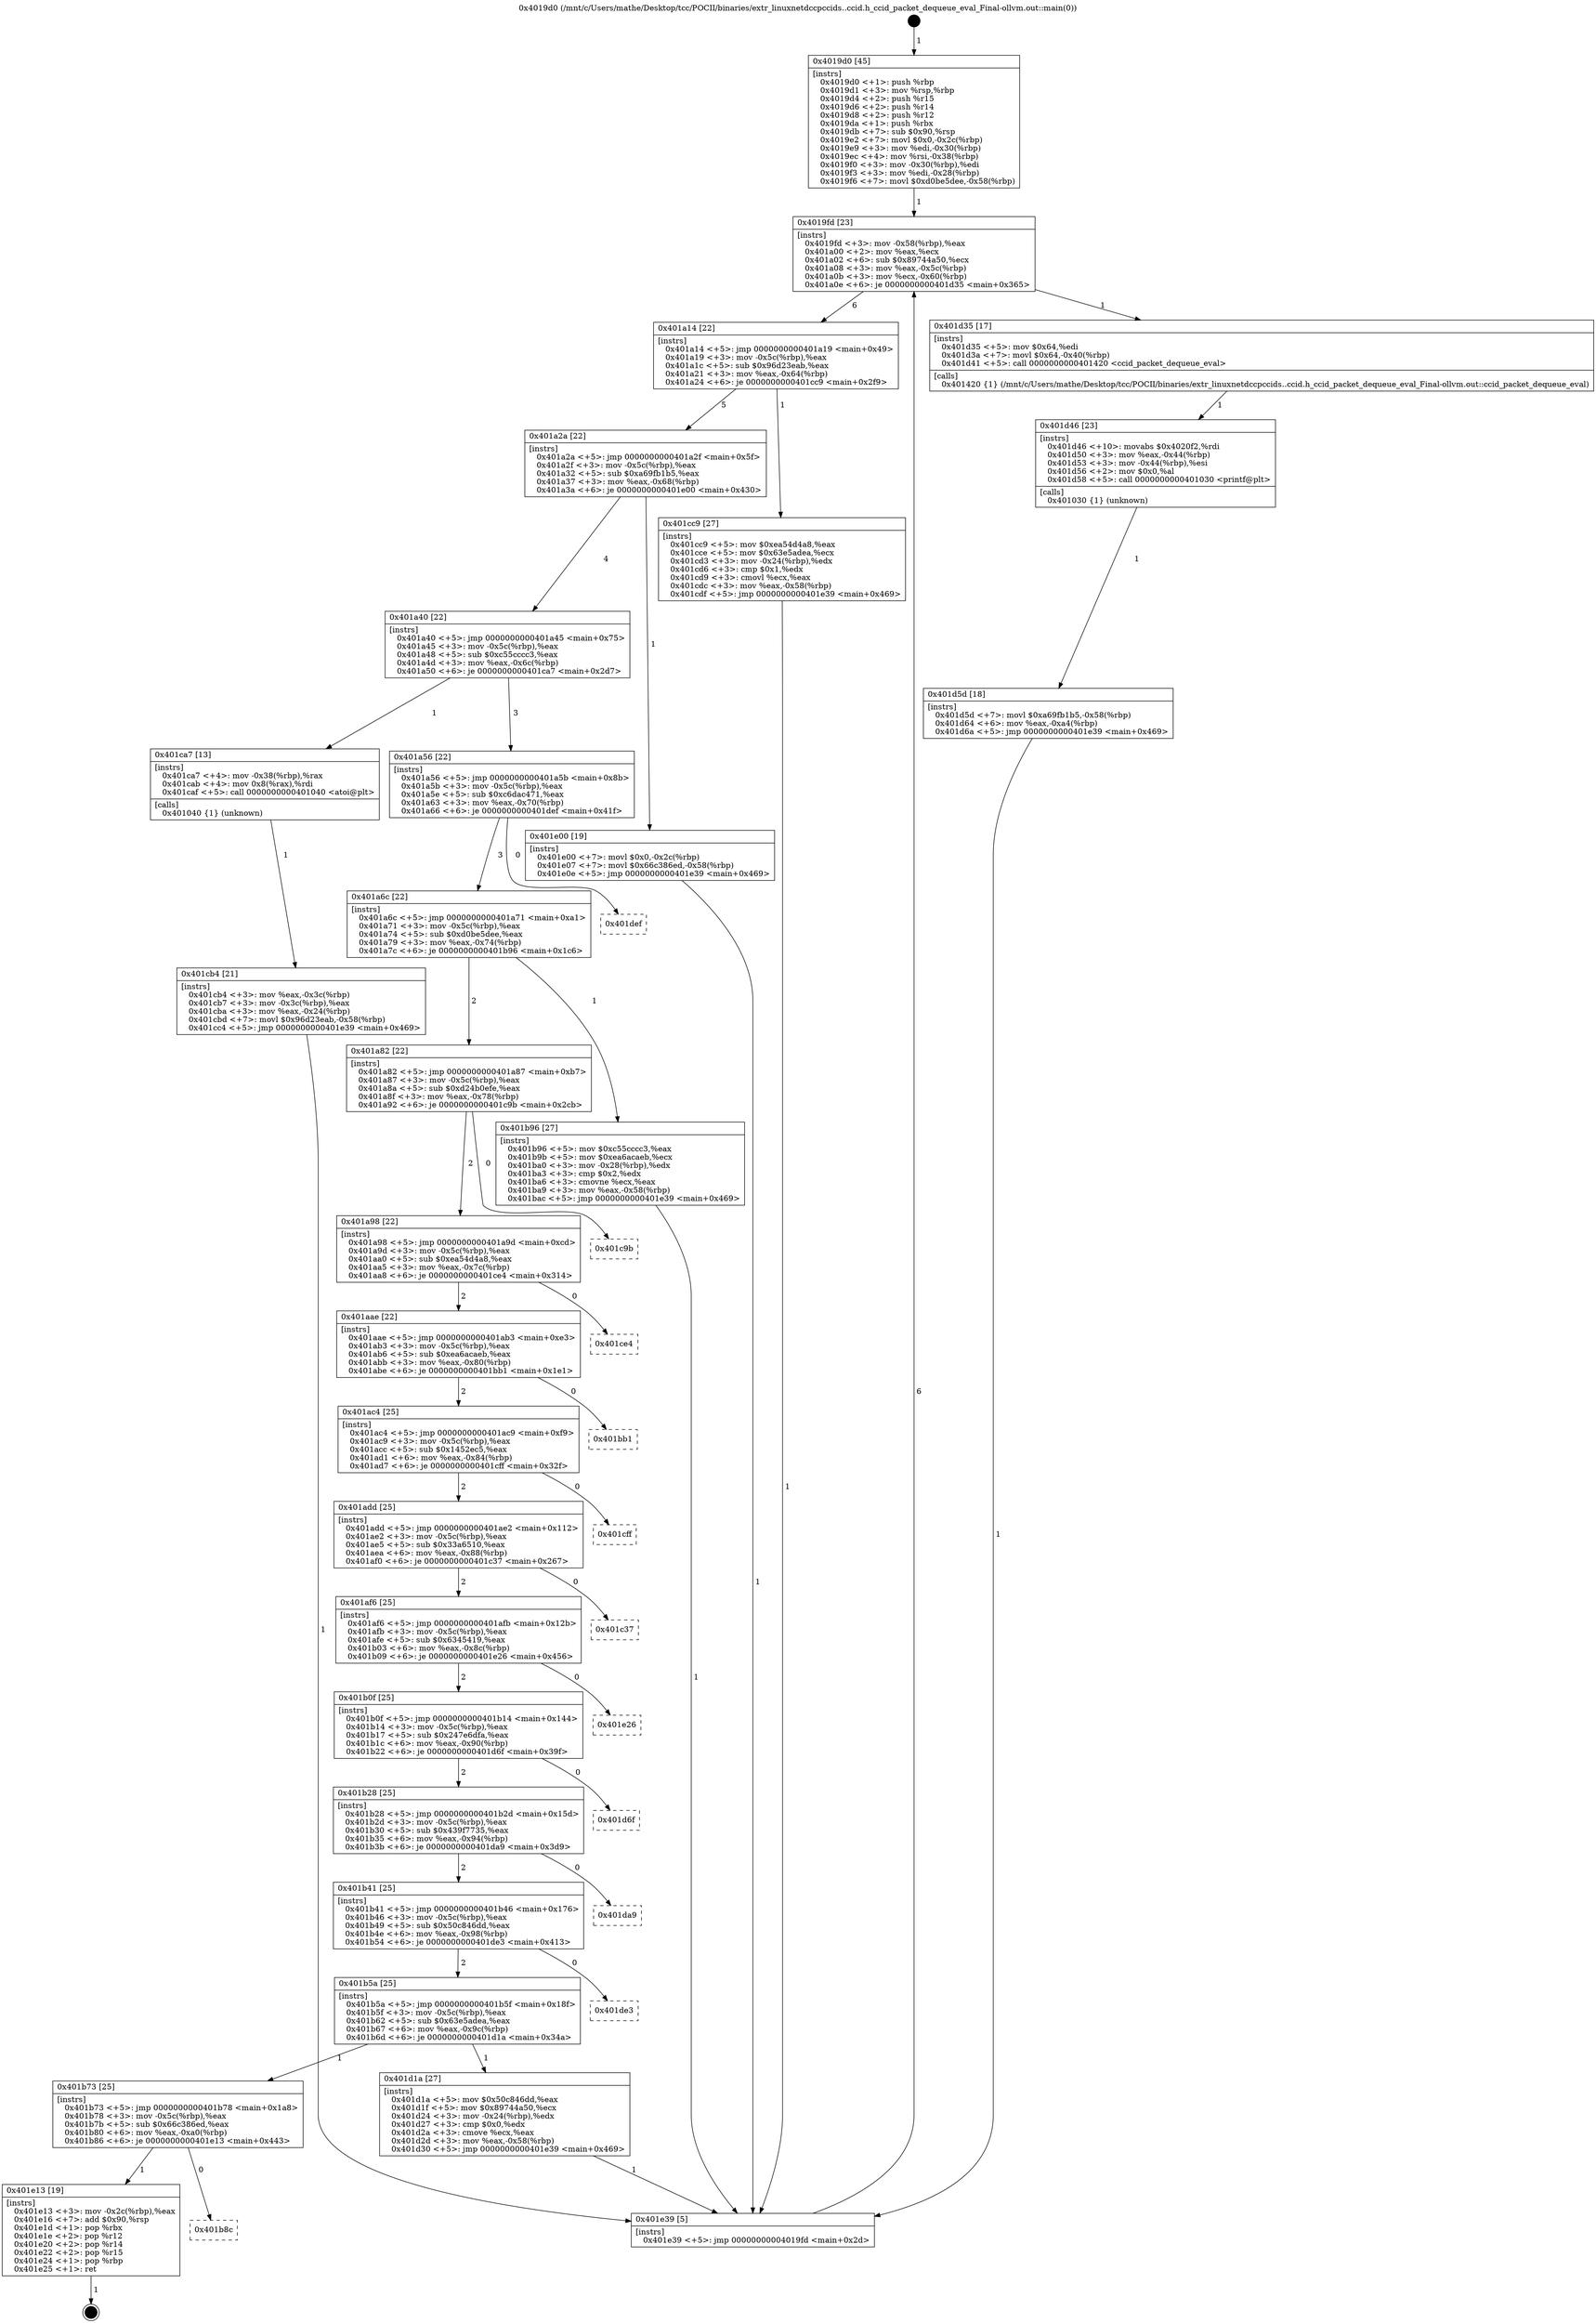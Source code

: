 digraph "0x4019d0" {
  label = "0x4019d0 (/mnt/c/Users/mathe/Desktop/tcc/POCII/binaries/extr_linuxnetdccpccids..ccid.h_ccid_packet_dequeue_eval_Final-ollvm.out::main(0))"
  labelloc = "t"
  node[shape=record]

  Entry [label="",width=0.3,height=0.3,shape=circle,fillcolor=black,style=filled]
  "0x4019fd" [label="{
     0x4019fd [23]\l
     | [instrs]\l
     &nbsp;&nbsp;0x4019fd \<+3\>: mov -0x58(%rbp),%eax\l
     &nbsp;&nbsp;0x401a00 \<+2\>: mov %eax,%ecx\l
     &nbsp;&nbsp;0x401a02 \<+6\>: sub $0x89744a50,%ecx\l
     &nbsp;&nbsp;0x401a08 \<+3\>: mov %eax,-0x5c(%rbp)\l
     &nbsp;&nbsp;0x401a0b \<+3\>: mov %ecx,-0x60(%rbp)\l
     &nbsp;&nbsp;0x401a0e \<+6\>: je 0000000000401d35 \<main+0x365\>\l
  }"]
  "0x401d35" [label="{
     0x401d35 [17]\l
     | [instrs]\l
     &nbsp;&nbsp;0x401d35 \<+5\>: mov $0x64,%edi\l
     &nbsp;&nbsp;0x401d3a \<+7\>: movl $0x64,-0x40(%rbp)\l
     &nbsp;&nbsp;0x401d41 \<+5\>: call 0000000000401420 \<ccid_packet_dequeue_eval\>\l
     | [calls]\l
     &nbsp;&nbsp;0x401420 \{1\} (/mnt/c/Users/mathe/Desktop/tcc/POCII/binaries/extr_linuxnetdccpccids..ccid.h_ccid_packet_dequeue_eval_Final-ollvm.out::ccid_packet_dequeue_eval)\l
  }"]
  "0x401a14" [label="{
     0x401a14 [22]\l
     | [instrs]\l
     &nbsp;&nbsp;0x401a14 \<+5\>: jmp 0000000000401a19 \<main+0x49\>\l
     &nbsp;&nbsp;0x401a19 \<+3\>: mov -0x5c(%rbp),%eax\l
     &nbsp;&nbsp;0x401a1c \<+5\>: sub $0x96d23eab,%eax\l
     &nbsp;&nbsp;0x401a21 \<+3\>: mov %eax,-0x64(%rbp)\l
     &nbsp;&nbsp;0x401a24 \<+6\>: je 0000000000401cc9 \<main+0x2f9\>\l
  }"]
  Exit [label="",width=0.3,height=0.3,shape=circle,fillcolor=black,style=filled,peripheries=2]
  "0x401cc9" [label="{
     0x401cc9 [27]\l
     | [instrs]\l
     &nbsp;&nbsp;0x401cc9 \<+5\>: mov $0xea54d4a8,%eax\l
     &nbsp;&nbsp;0x401cce \<+5\>: mov $0x63e5adea,%ecx\l
     &nbsp;&nbsp;0x401cd3 \<+3\>: mov -0x24(%rbp),%edx\l
     &nbsp;&nbsp;0x401cd6 \<+3\>: cmp $0x1,%edx\l
     &nbsp;&nbsp;0x401cd9 \<+3\>: cmovl %ecx,%eax\l
     &nbsp;&nbsp;0x401cdc \<+3\>: mov %eax,-0x58(%rbp)\l
     &nbsp;&nbsp;0x401cdf \<+5\>: jmp 0000000000401e39 \<main+0x469\>\l
  }"]
  "0x401a2a" [label="{
     0x401a2a [22]\l
     | [instrs]\l
     &nbsp;&nbsp;0x401a2a \<+5\>: jmp 0000000000401a2f \<main+0x5f\>\l
     &nbsp;&nbsp;0x401a2f \<+3\>: mov -0x5c(%rbp),%eax\l
     &nbsp;&nbsp;0x401a32 \<+5\>: sub $0xa69fb1b5,%eax\l
     &nbsp;&nbsp;0x401a37 \<+3\>: mov %eax,-0x68(%rbp)\l
     &nbsp;&nbsp;0x401a3a \<+6\>: je 0000000000401e00 \<main+0x430\>\l
  }"]
  "0x401b8c" [label="{
     0x401b8c\l
  }", style=dashed]
  "0x401e00" [label="{
     0x401e00 [19]\l
     | [instrs]\l
     &nbsp;&nbsp;0x401e00 \<+7\>: movl $0x0,-0x2c(%rbp)\l
     &nbsp;&nbsp;0x401e07 \<+7\>: movl $0x66c386ed,-0x58(%rbp)\l
     &nbsp;&nbsp;0x401e0e \<+5\>: jmp 0000000000401e39 \<main+0x469\>\l
  }"]
  "0x401a40" [label="{
     0x401a40 [22]\l
     | [instrs]\l
     &nbsp;&nbsp;0x401a40 \<+5\>: jmp 0000000000401a45 \<main+0x75\>\l
     &nbsp;&nbsp;0x401a45 \<+3\>: mov -0x5c(%rbp),%eax\l
     &nbsp;&nbsp;0x401a48 \<+5\>: sub $0xc55cccc3,%eax\l
     &nbsp;&nbsp;0x401a4d \<+3\>: mov %eax,-0x6c(%rbp)\l
     &nbsp;&nbsp;0x401a50 \<+6\>: je 0000000000401ca7 \<main+0x2d7\>\l
  }"]
  "0x401e13" [label="{
     0x401e13 [19]\l
     | [instrs]\l
     &nbsp;&nbsp;0x401e13 \<+3\>: mov -0x2c(%rbp),%eax\l
     &nbsp;&nbsp;0x401e16 \<+7\>: add $0x90,%rsp\l
     &nbsp;&nbsp;0x401e1d \<+1\>: pop %rbx\l
     &nbsp;&nbsp;0x401e1e \<+2\>: pop %r12\l
     &nbsp;&nbsp;0x401e20 \<+2\>: pop %r14\l
     &nbsp;&nbsp;0x401e22 \<+2\>: pop %r15\l
     &nbsp;&nbsp;0x401e24 \<+1\>: pop %rbp\l
     &nbsp;&nbsp;0x401e25 \<+1\>: ret\l
  }"]
  "0x401ca7" [label="{
     0x401ca7 [13]\l
     | [instrs]\l
     &nbsp;&nbsp;0x401ca7 \<+4\>: mov -0x38(%rbp),%rax\l
     &nbsp;&nbsp;0x401cab \<+4\>: mov 0x8(%rax),%rdi\l
     &nbsp;&nbsp;0x401caf \<+5\>: call 0000000000401040 \<atoi@plt\>\l
     | [calls]\l
     &nbsp;&nbsp;0x401040 \{1\} (unknown)\l
  }"]
  "0x401a56" [label="{
     0x401a56 [22]\l
     | [instrs]\l
     &nbsp;&nbsp;0x401a56 \<+5\>: jmp 0000000000401a5b \<main+0x8b\>\l
     &nbsp;&nbsp;0x401a5b \<+3\>: mov -0x5c(%rbp),%eax\l
     &nbsp;&nbsp;0x401a5e \<+5\>: sub $0xc6dac471,%eax\l
     &nbsp;&nbsp;0x401a63 \<+3\>: mov %eax,-0x70(%rbp)\l
     &nbsp;&nbsp;0x401a66 \<+6\>: je 0000000000401def \<main+0x41f\>\l
  }"]
  "0x401d5d" [label="{
     0x401d5d [18]\l
     | [instrs]\l
     &nbsp;&nbsp;0x401d5d \<+7\>: movl $0xa69fb1b5,-0x58(%rbp)\l
     &nbsp;&nbsp;0x401d64 \<+6\>: mov %eax,-0xa4(%rbp)\l
     &nbsp;&nbsp;0x401d6a \<+5\>: jmp 0000000000401e39 \<main+0x469\>\l
  }"]
  "0x401def" [label="{
     0x401def\l
  }", style=dashed]
  "0x401a6c" [label="{
     0x401a6c [22]\l
     | [instrs]\l
     &nbsp;&nbsp;0x401a6c \<+5\>: jmp 0000000000401a71 \<main+0xa1\>\l
     &nbsp;&nbsp;0x401a71 \<+3\>: mov -0x5c(%rbp),%eax\l
     &nbsp;&nbsp;0x401a74 \<+5\>: sub $0xd0be5dee,%eax\l
     &nbsp;&nbsp;0x401a79 \<+3\>: mov %eax,-0x74(%rbp)\l
     &nbsp;&nbsp;0x401a7c \<+6\>: je 0000000000401b96 \<main+0x1c6\>\l
  }"]
  "0x401d46" [label="{
     0x401d46 [23]\l
     | [instrs]\l
     &nbsp;&nbsp;0x401d46 \<+10\>: movabs $0x4020f2,%rdi\l
     &nbsp;&nbsp;0x401d50 \<+3\>: mov %eax,-0x44(%rbp)\l
     &nbsp;&nbsp;0x401d53 \<+3\>: mov -0x44(%rbp),%esi\l
     &nbsp;&nbsp;0x401d56 \<+2\>: mov $0x0,%al\l
     &nbsp;&nbsp;0x401d58 \<+5\>: call 0000000000401030 \<printf@plt\>\l
     | [calls]\l
     &nbsp;&nbsp;0x401030 \{1\} (unknown)\l
  }"]
  "0x401b96" [label="{
     0x401b96 [27]\l
     | [instrs]\l
     &nbsp;&nbsp;0x401b96 \<+5\>: mov $0xc55cccc3,%eax\l
     &nbsp;&nbsp;0x401b9b \<+5\>: mov $0xea6acaeb,%ecx\l
     &nbsp;&nbsp;0x401ba0 \<+3\>: mov -0x28(%rbp),%edx\l
     &nbsp;&nbsp;0x401ba3 \<+3\>: cmp $0x2,%edx\l
     &nbsp;&nbsp;0x401ba6 \<+3\>: cmovne %ecx,%eax\l
     &nbsp;&nbsp;0x401ba9 \<+3\>: mov %eax,-0x58(%rbp)\l
     &nbsp;&nbsp;0x401bac \<+5\>: jmp 0000000000401e39 \<main+0x469\>\l
  }"]
  "0x401a82" [label="{
     0x401a82 [22]\l
     | [instrs]\l
     &nbsp;&nbsp;0x401a82 \<+5\>: jmp 0000000000401a87 \<main+0xb7\>\l
     &nbsp;&nbsp;0x401a87 \<+3\>: mov -0x5c(%rbp),%eax\l
     &nbsp;&nbsp;0x401a8a \<+5\>: sub $0xd24b0efe,%eax\l
     &nbsp;&nbsp;0x401a8f \<+3\>: mov %eax,-0x78(%rbp)\l
     &nbsp;&nbsp;0x401a92 \<+6\>: je 0000000000401c9b \<main+0x2cb\>\l
  }"]
  "0x401e39" [label="{
     0x401e39 [5]\l
     | [instrs]\l
     &nbsp;&nbsp;0x401e39 \<+5\>: jmp 00000000004019fd \<main+0x2d\>\l
  }"]
  "0x4019d0" [label="{
     0x4019d0 [45]\l
     | [instrs]\l
     &nbsp;&nbsp;0x4019d0 \<+1\>: push %rbp\l
     &nbsp;&nbsp;0x4019d1 \<+3\>: mov %rsp,%rbp\l
     &nbsp;&nbsp;0x4019d4 \<+2\>: push %r15\l
     &nbsp;&nbsp;0x4019d6 \<+2\>: push %r14\l
     &nbsp;&nbsp;0x4019d8 \<+2\>: push %r12\l
     &nbsp;&nbsp;0x4019da \<+1\>: push %rbx\l
     &nbsp;&nbsp;0x4019db \<+7\>: sub $0x90,%rsp\l
     &nbsp;&nbsp;0x4019e2 \<+7\>: movl $0x0,-0x2c(%rbp)\l
     &nbsp;&nbsp;0x4019e9 \<+3\>: mov %edi,-0x30(%rbp)\l
     &nbsp;&nbsp;0x4019ec \<+4\>: mov %rsi,-0x38(%rbp)\l
     &nbsp;&nbsp;0x4019f0 \<+3\>: mov -0x30(%rbp),%edi\l
     &nbsp;&nbsp;0x4019f3 \<+3\>: mov %edi,-0x28(%rbp)\l
     &nbsp;&nbsp;0x4019f6 \<+7\>: movl $0xd0be5dee,-0x58(%rbp)\l
  }"]
  "0x401cb4" [label="{
     0x401cb4 [21]\l
     | [instrs]\l
     &nbsp;&nbsp;0x401cb4 \<+3\>: mov %eax,-0x3c(%rbp)\l
     &nbsp;&nbsp;0x401cb7 \<+3\>: mov -0x3c(%rbp),%eax\l
     &nbsp;&nbsp;0x401cba \<+3\>: mov %eax,-0x24(%rbp)\l
     &nbsp;&nbsp;0x401cbd \<+7\>: movl $0x96d23eab,-0x58(%rbp)\l
     &nbsp;&nbsp;0x401cc4 \<+5\>: jmp 0000000000401e39 \<main+0x469\>\l
  }"]
  "0x401b73" [label="{
     0x401b73 [25]\l
     | [instrs]\l
     &nbsp;&nbsp;0x401b73 \<+5\>: jmp 0000000000401b78 \<main+0x1a8\>\l
     &nbsp;&nbsp;0x401b78 \<+3\>: mov -0x5c(%rbp),%eax\l
     &nbsp;&nbsp;0x401b7b \<+5\>: sub $0x66c386ed,%eax\l
     &nbsp;&nbsp;0x401b80 \<+6\>: mov %eax,-0xa0(%rbp)\l
     &nbsp;&nbsp;0x401b86 \<+6\>: je 0000000000401e13 \<main+0x443\>\l
  }"]
  "0x401c9b" [label="{
     0x401c9b\l
  }", style=dashed]
  "0x401a98" [label="{
     0x401a98 [22]\l
     | [instrs]\l
     &nbsp;&nbsp;0x401a98 \<+5\>: jmp 0000000000401a9d \<main+0xcd\>\l
     &nbsp;&nbsp;0x401a9d \<+3\>: mov -0x5c(%rbp),%eax\l
     &nbsp;&nbsp;0x401aa0 \<+5\>: sub $0xea54d4a8,%eax\l
     &nbsp;&nbsp;0x401aa5 \<+3\>: mov %eax,-0x7c(%rbp)\l
     &nbsp;&nbsp;0x401aa8 \<+6\>: je 0000000000401ce4 \<main+0x314\>\l
  }"]
  "0x401d1a" [label="{
     0x401d1a [27]\l
     | [instrs]\l
     &nbsp;&nbsp;0x401d1a \<+5\>: mov $0x50c846dd,%eax\l
     &nbsp;&nbsp;0x401d1f \<+5\>: mov $0x89744a50,%ecx\l
     &nbsp;&nbsp;0x401d24 \<+3\>: mov -0x24(%rbp),%edx\l
     &nbsp;&nbsp;0x401d27 \<+3\>: cmp $0x0,%edx\l
     &nbsp;&nbsp;0x401d2a \<+3\>: cmove %ecx,%eax\l
     &nbsp;&nbsp;0x401d2d \<+3\>: mov %eax,-0x58(%rbp)\l
     &nbsp;&nbsp;0x401d30 \<+5\>: jmp 0000000000401e39 \<main+0x469\>\l
  }"]
  "0x401ce4" [label="{
     0x401ce4\l
  }", style=dashed]
  "0x401aae" [label="{
     0x401aae [22]\l
     | [instrs]\l
     &nbsp;&nbsp;0x401aae \<+5\>: jmp 0000000000401ab3 \<main+0xe3\>\l
     &nbsp;&nbsp;0x401ab3 \<+3\>: mov -0x5c(%rbp),%eax\l
     &nbsp;&nbsp;0x401ab6 \<+5\>: sub $0xea6acaeb,%eax\l
     &nbsp;&nbsp;0x401abb \<+3\>: mov %eax,-0x80(%rbp)\l
     &nbsp;&nbsp;0x401abe \<+6\>: je 0000000000401bb1 \<main+0x1e1\>\l
  }"]
  "0x401b5a" [label="{
     0x401b5a [25]\l
     | [instrs]\l
     &nbsp;&nbsp;0x401b5a \<+5\>: jmp 0000000000401b5f \<main+0x18f\>\l
     &nbsp;&nbsp;0x401b5f \<+3\>: mov -0x5c(%rbp),%eax\l
     &nbsp;&nbsp;0x401b62 \<+5\>: sub $0x63e5adea,%eax\l
     &nbsp;&nbsp;0x401b67 \<+6\>: mov %eax,-0x9c(%rbp)\l
     &nbsp;&nbsp;0x401b6d \<+6\>: je 0000000000401d1a \<main+0x34a\>\l
  }"]
  "0x401bb1" [label="{
     0x401bb1\l
  }", style=dashed]
  "0x401ac4" [label="{
     0x401ac4 [25]\l
     | [instrs]\l
     &nbsp;&nbsp;0x401ac4 \<+5\>: jmp 0000000000401ac9 \<main+0xf9\>\l
     &nbsp;&nbsp;0x401ac9 \<+3\>: mov -0x5c(%rbp),%eax\l
     &nbsp;&nbsp;0x401acc \<+5\>: sub $0x1452ec5,%eax\l
     &nbsp;&nbsp;0x401ad1 \<+6\>: mov %eax,-0x84(%rbp)\l
     &nbsp;&nbsp;0x401ad7 \<+6\>: je 0000000000401cff \<main+0x32f\>\l
  }"]
  "0x401de3" [label="{
     0x401de3\l
  }", style=dashed]
  "0x401cff" [label="{
     0x401cff\l
  }", style=dashed]
  "0x401add" [label="{
     0x401add [25]\l
     | [instrs]\l
     &nbsp;&nbsp;0x401add \<+5\>: jmp 0000000000401ae2 \<main+0x112\>\l
     &nbsp;&nbsp;0x401ae2 \<+3\>: mov -0x5c(%rbp),%eax\l
     &nbsp;&nbsp;0x401ae5 \<+5\>: sub $0x33a6510,%eax\l
     &nbsp;&nbsp;0x401aea \<+6\>: mov %eax,-0x88(%rbp)\l
     &nbsp;&nbsp;0x401af0 \<+6\>: je 0000000000401c37 \<main+0x267\>\l
  }"]
  "0x401b41" [label="{
     0x401b41 [25]\l
     | [instrs]\l
     &nbsp;&nbsp;0x401b41 \<+5\>: jmp 0000000000401b46 \<main+0x176\>\l
     &nbsp;&nbsp;0x401b46 \<+3\>: mov -0x5c(%rbp),%eax\l
     &nbsp;&nbsp;0x401b49 \<+5\>: sub $0x50c846dd,%eax\l
     &nbsp;&nbsp;0x401b4e \<+6\>: mov %eax,-0x98(%rbp)\l
     &nbsp;&nbsp;0x401b54 \<+6\>: je 0000000000401de3 \<main+0x413\>\l
  }"]
  "0x401c37" [label="{
     0x401c37\l
  }", style=dashed]
  "0x401af6" [label="{
     0x401af6 [25]\l
     | [instrs]\l
     &nbsp;&nbsp;0x401af6 \<+5\>: jmp 0000000000401afb \<main+0x12b\>\l
     &nbsp;&nbsp;0x401afb \<+3\>: mov -0x5c(%rbp),%eax\l
     &nbsp;&nbsp;0x401afe \<+5\>: sub $0x6345419,%eax\l
     &nbsp;&nbsp;0x401b03 \<+6\>: mov %eax,-0x8c(%rbp)\l
     &nbsp;&nbsp;0x401b09 \<+6\>: je 0000000000401e26 \<main+0x456\>\l
  }"]
  "0x401da9" [label="{
     0x401da9\l
  }", style=dashed]
  "0x401e26" [label="{
     0x401e26\l
  }", style=dashed]
  "0x401b0f" [label="{
     0x401b0f [25]\l
     | [instrs]\l
     &nbsp;&nbsp;0x401b0f \<+5\>: jmp 0000000000401b14 \<main+0x144\>\l
     &nbsp;&nbsp;0x401b14 \<+3\>: mov -0x5c(%rbp),%eax\l
     &nbsp;&nbsp;0x401b17 \<+5\>: sub $0x247e6dfa,%eax\l
     &nbsp;&nbsp;0x401b1c \<+6\>: mov %eax,-0x90(%rbp)\l
     &nbsp;&nbsp;0x401b22 \<+6\>: je 0000000000401d6f \<main+0x39f\>\l
  }"]
  "0x401b28" [label="{
     0x401b28 [25]\l
     | [instrs]\l
     &nbsp;&nbsp;0x401b28 \<+5\>: jmp 0000000000401b2d \<main+0x15d\>\l
     &nbsp;&nbsp;0x401b2d \<+3\>: mov -0x5c(%rbp),%eax\l
     &nbsp;&nbsp;0x401b30 \<+5\>: sub $0x439f7735,%eax\l
     &nbsp;&nbsp;0x401b35 \<+6\>: mov %eax,-0x94(%rbp)\l
     &nbsp;&nbsp;0x401b3b \<+6\>: je 0000000000401da9 \<main+0x3d9\>\l
  }"]
  "0x401d6f" [label="{
     0x401d6f\l
  }", style=dashed]
  Entry -> "0x4019d0" [label=" 1"]
  "0x4019fd" -> "0x401d35" [label=" 1"]
  "0x4019fd" -> "0x401a14" [label=" 6"]
  "0x401e13" -> Exit [label=" 1"]
  "0x401a14" -> "0x401cc9" [label=" 1"]
  "0x401a14" -> "0x401a2a" [label=" 5"]
  "0x401b73" -> "0x401b8c" [label=" 0"]
  "0x401a2a" -> "0x401e00" [label=" 1"]
  "0x401a2a" -> "0x401a40" [label=" 4"]
  "0x401b73" -> "0x401e13" [label=" 1"]
  "0x401a40" -> "0x401ca7" [label=" 1"]
  "0x401a40" -> "0x401a56" [label=" 3"]
  "0x401e00" -> "0x401e39" [label=" 1"]
  "0x401a56" -> "0x401def" [label=" 0"]
  "0x401a56" -> "0x401a6c" [label=" 3"]
  "0x401d5d" -> "0x401e39" [label=" 1"]
  "0x401a6c" -> "0x401b96" [label=" 1"]
  "0x401a6c" -> "0x401a82" [label=" 2"]
  "0x401b96" -> "0x401e39" [label=" 1"]
  "0x4019d0" -> "0x4019fd" [label=" 1"]
  "0x401e39" -> "0x4019fd" [label=" 6"]
  "0x401ca7" -> "0x401cb4" [label=" 1"]
  "0x401cb4" -> "0x401e39" [label=" 1"]
  "0x401cc9" -> "0x401e39" [label=" 1"]
  "0x401d46" -> "0x401d5d" [label=" 1"]
  "0x401a82" -> "0x401c9b" [label=" 0"]
  "0x401a82" -> "0x401a98" [label=" 2"]
  "0x401d35" -> "0x401d46" [label=" 1"]
  "0x401a98" -> "0x401ce4" [label=" 0"]
  "0x401a98" -> "0x401aae" [label=" 2"]
  "0x401d1a" -> "0x401e39" [label=" 1"]
  "0x401aae" -> "0x401bb1" [label=" 0"]
  "0x401aae" -> "0x401ac4" [label=" 2"]
  "0x401b5a" -> "0x401d1a" [label=" 1"]
  "0x401ac4" -> "0x401cff" [label=" 0"]
  "0x401ac4" -> "0x401add" [label=" 2"]
  "0x401b5a" -> "0x401b73" [label=" 1"]
  "0x401add" -> "0x401c37" [label=" 0"]
  "0x401add" -> "0x401af6" [label=" 2"]
  "0x401b41" -> "0x401de3" [label=" 0"]
  "0x401af6" -> "0x401e26" [label=" 0"]
  "0x401af6" -> "0x401b0f" [label=" 2"]
  "0x401b41" -> "0x401b5a" [label=" 2"]
  "0x401b0f" -> "0x401d6f" [label=" 0"]
  "0x401b0f" -> "0x401b28" [label=" 2"]
  "0x401b28" -> "0x401b41" [label=" 2"]
  "0x401b28" -> "0x401da9" [label=" 0"]
}
